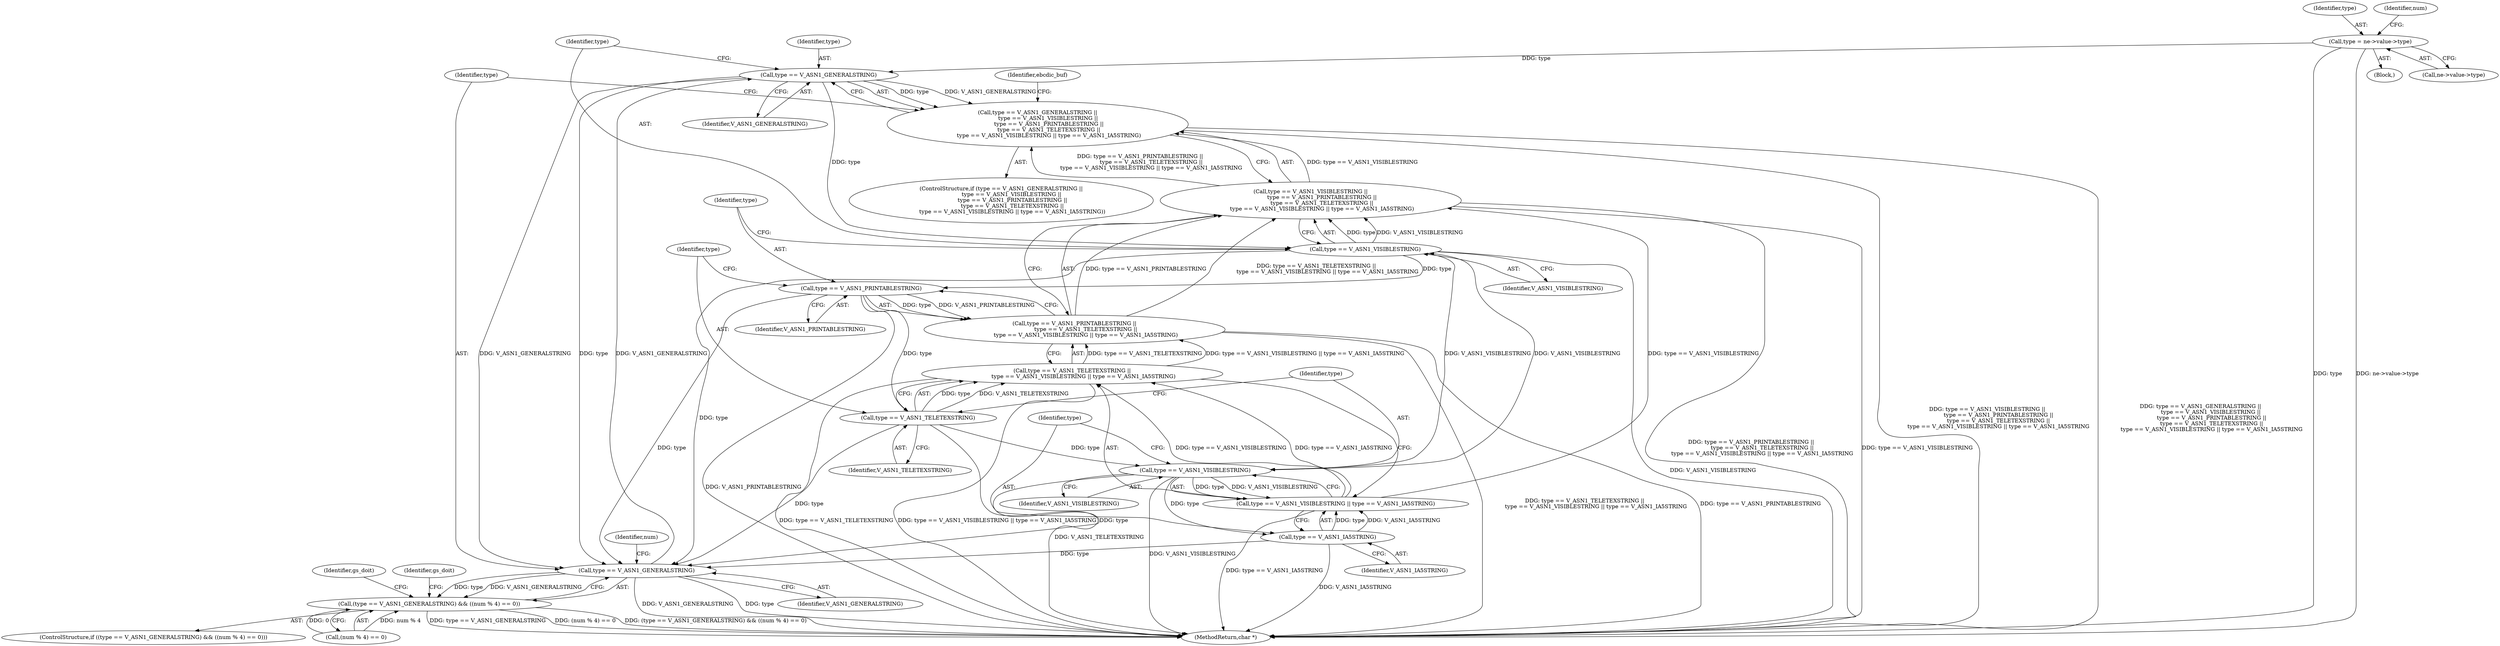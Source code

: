 digraph "0_openssl_2919516136a4227d9e6d8f2fe66ef976aaf8c561@pointer" {
"1000251" [label="(Call,type = ne->value->type)"];
"1000283" [label="(Call,type == V_ASN1_GENERALSTRING)"];
"1000282" [label="(Call,type == V_ASN1_GENERALSTRING ||\n            type == V_ASN1_VISIBLESTRING ||\n             type == V_ASN1_PRINTABLESTRING ||\n             type == V_ASN1_TELETEXSTRING ||\n             type == V_ASN1_VISIBLESTRING || type == V_ASN1_IA5STRING)"];
"1000287" [label="(Call,type == V_ASN1_VISIBLESTRING)"];
"1000286" [label="(Call,type == V_ASN1_VISIBLESTRING ||\n             type == V_ASN1_PRINTABLESTRING ||\n             type == V_ASN1_TELETEXSTRING ||\n             type == V_ASN1_VISIBLESTRING || type == V_ASN1_IA5STRING)"];
"1000291" [label="(Call,type == V_ASN1_PRINTABLESTRING)"];
"1000290" [label="(Call,type == V_ASN1_PRINTABLESTRING ||\n             type == V_ASN1_TELETEXSTRING ||\n             type == V_ASN1_VISIBLESTRING || type == V_ASN1_IA5STRING)"];
"1000295" [label="(Call,type == V_ASN1_TELETEXSTRING)"];
"1000294" [label="(Call,type == V_ASN1_TELETEXSTRING ||\n             type == V_ASN1_VISIBLESTRING || type == V_ASN1_IA5STRING)"];
"1000299" [label="(Call,type == V_ASN1_VISIBLESTRING)"];
"1000298" [label="(Call,type == V_ASN1_VISIBLESTRING || type == V_ASN1_IA5STRING)"];
"1000302" [label="(Call,type == V_ASN1_IA5STRING)"];
"1000322" [label="(Call,type == V_ASN1_GENERALSTRING)"];
"1000321" [label="(Call,(type == V_ASN1_GENERALSTRING) && ((num % 4) == 0))"];
"1000284" [label="(Identifier,type)"];
"1000292" [label="(Identifier,type)"];
"1000283" [label="(Call,type == V_ASN1_GENERALSTRING)"];
"1000296" [label="(Identifier,type)"];
"1000327" [label="(Identifier,num)"];
"1000298" [label="(Call,type == V_ASN1_VISIBLESTRING || type == V_ASN1_IA5STRING)"];
"1000281" [label="(ControlStructure,if (type == V_ASN1_GENERALSTRING ||\n            type == V_ASN1_VISIBLESTRING ||\n             type == V_ASN1_PRINTABLESTRING ||\n             type == V_ASN1_TELETEXSTRING ||\n             type == V_ASN1_VISIBLESTRING || type == V_ASN1_IA5STRING))"];
"1000300" [label="(Identifier,type)"];
"1000291" [label="(Call,type == V_ASN1_PRINTABLESTRING)"];
"1000252" [label="(Identifier,type)"];
"1000324" [label="(Identifier,V_ASN1_GENERALSTRING)"];
"1000323" [label="(Identifier,type)"];
"1000663" [label="(MethodReturn,char *)"];
"1000297" [label="(Identifier,V_ASN1_TELETEXSTRING)"];
"1000287" [label="(Call,type == V_ASN1_VISIBLESTRING)"];
"1000325" [label="(Call,(num % 4) == 0)"];
"1000285" [label="(Identifier,V_ASN1_GENERALSTRING)"];
"1000251" [label="(Call,type = ne->value->type)"];
"1000322" [label="(Call,type == V_ASN1_GENERALSTRING)"];
"1000301" [label="(Identifier,V_ASN1_VISIBLESTRING)"];
"1000422" [label="(Identifier,gs_doit)"];
"1000282" [label="(Call,type == V_ASN1_GENERALSTRING ||\n            type == V_ASN1_VISIBLESTRING ||\n             type == V_ASN1_PRINTABLESTRING ||\n             type == V_ASN1_TELETEXSTRING ||\n             type == V_ASN1_VISIBLESTRING || type == V_ASN1_IA5STRING)"];
"1000294" [label="(Call,type == V_ASN1_TELETEXSTRING ||\n             type == V_ASN1_VISIBLESTRING || type == V_ASN1_IA5STRING)"];
"1000293" [label="(Identifier,V_ASN1_PRINTABLESTRING)"];
"1000288" [label="(Identifier,type)"];
"1000307" [label="(Identifier,ebcdic_buf)"];
"1000253" [label="(Call,ne->value->type)"];
"1000304" [label="(Identifier,V_ASN1_IA5STRING)"];
"1000333" [label="(Identifier,gs_doit)"];
"1000211" [label="(Block,)"];
"1000303" [label="(Identifier,type)"];
"1000289" [label="(Identifier,V_ASN1_VISIBLESTRING)"];
"1000320" [label="(ControlStructure,if ((type == V_ASN1_GENERALSTRING) && ((num % 4) == 0)))"];
"1000259" [label="(Identifier,num)"];
"1000299" [label="(Call,type == V_ASN1_VISIBLESTRING)"];
"1000321" [label="(Call,(type == V_ASN1_GENERALSTRING) && ((num % 4) == 0))"];
"1000302" [label="(Call,type == V_ASN1_IA5STRING)"];
"1000295" [label="(Call,type == V_ASN1_TELETEXSTRING)"];
"1000290" [label="(Call,type == V_ASN1_PRINTABLESTRING ||\n             type == V_ASN1_TELETEXSTRING ||\n             type == V_ASN1_VISIBLESTRING || type == V_ASN1_IA5STRING)"];
"1000286" [label="(Call,type == V_ASN1_VISIBLESTRING ||\n             type == V_ASN1_PRINTABLESTRING ||\n             type == V_ASN1_TELETEXSTRING ||\n             type == V_ASN1_VISIBLESTRING || type == V_ASN1_IA5STRING)"];
"1000251" -> "1000211"  [label="AST: "];
"1000251" -> "1000253"  [label="CFG: "];
"1000252" -> "1000251"  [label="AST: "];
"1000253" -> "1000251"  [label="AST: "];
"1000259" -> "1000251"  [label="CFG: "];
"1000251" -> "1000663"  [label="DDG: ne->value->type"];
"1000251" -> "1000663"  [label="DDG: type"];
"1000251" -> "1000283"  [label="DDG: type"];
"1000283" -> "1000282"  [label="AST: "];
"1000283" -> "1000285"  [label="CFG: "];
"1000284" -> "1000283"  [label="AST: "];
"1000285" -> "1000283"  [label="AST: "];
"1000288" -> "1000283"  [label="CFG: "];
"1000282" -> "1000283"  [label="CFG: "];
"1000283" -> "1000282"  [label="DDG: type"];
"1000283" -> "1000282"  [label="DDG: V_ASN1_GENERALSTRING"];
"1000322" -> "1000283"  [label="DDG: V_ASN1_GENERALSTRING"];
"1000283" -> "1000287"  [label="DDG: type"];
"1000283" -> "1000322"  [label="DDG: type"];
"1000283" -> "1000322"  [label="DDG: V_ASN1_GENERALSTRING"];
"1000282" -> "1000281"  [label="AST: "];
"1000282" -> "1000286"  [label="CFG: "];
"1000286" -> "1000282"  [label="AST: "];
"1000307" -> "1000282"  [label="CFG: "];
"1000323" -> "1000282"  [label="CFG: "];
"1000282" -> "1000663"  [label="DDG: type == V_ASN1_VISIBLESTRING ||\n             type == V_ASN1_PRINTABLESTRING ||\n             type == V_ASN1_TELETEXSTRING ||\n             type == V_ASN1_VISIBLESTRING || type == V_ASN1_IA5STRING"];
"1000282" -> "1000663"  [label="DDG: type == V_ASN1_GENERALSTRING ||\n            type == V_ASN1_VISIBLESTRING ||\n             type == V_ASN1_PRINTABLESTRING ||\n             type == V_ASN1_TELETEXSTRING ||\n             type == V_ASN1_VISIBLESTRING || type == V_ASN1_IA5STRING"];
"1000286" -> "1000282"  [label="DDG: type == V_ASN1_VISIBLESTRING"];
"1000286" -> "1000282"  [label="DDG: type == V_ASN1_PRINTABLESTRING ||\n             type == V_ASN1_TELETEXSTRING ||\n             type == V_ASN1_VISIBLESTRING || type == V_ASN1_IA5STRING"];
"1000287" -> "1000286"  [label="AST: "];
"1000287" -> "1000289"  [label="CFG: "];
"1000288" -> "1000287"  [label="AST: "];
"1000289" -> "1000287"  [label="AST: "];
"1000292" -> "1000287"  [label="CFG: "];
"1000286" -> "1000287"  [label="CFG: "];
"1000287" -> "1000663"  [label="DDG: V_ASN1_VISIBLESTRING"];
"1000287" -> "1000286"  [label="DDG: type"];
"1000287" -> "1000286"  [label="DDG: V_ASN1_VISIBLESTRING"];
"1000299" -> "1000287"  [label="DDG: V_ASN1_VISIBLESTRING"];
"1000287" -> "1000291"  [label="DDG: type"];
"1000287" -> "1000299"  [label="DDG: V_ASN1_VISIBLESTRING"];
"1000287" -> "1000322"  [label="DDG: type"];
"1000286" -> "1000290"  [label="CFG: "];
"1000290" -> "1000286"  [label="AST: "];
"1000286" -> "1000663"  [label="DDG: type == V_ASN1_PRINTABLESTRING ||\n             type == V_ASN1_TELETEXSTRING ||\n             type == V_ASN1_VISIBLESTRING || type == V_ASN1_IA5STRING"];
"1000286" -> "1000663"  [label="DDG: type == V_ASN1_VISIBLESTRING"];
"1000298" -> "1000286"  [label="DDG: type == V_ASN1_VISIBLESTRING"];
"1000290" -> "1000286"  [label="DDG: type == V_ASN1_PRINTABLESTRING"];
"1000290" -> "1000286"  [label="DDG: type == V_ASN1_TELETEXSTRING ||\n             type == V_ASN1_VISIBLESTRING || type == V_ASN1_IA5STRING"];
"1000291" -> "1000290"  [label="AST: "];
"1000291" -> "1000293"  [label="CFG: "];
"1000292" -> "1000291"  [label="AST: "];
"1000293" -> "1000291"  [label="AST: "];
"1000296" -> "1000291"  [label="CFG: "];
"1000290" -> "1000291"  [label="CFG: "];
"1000291" -> "1000663"  [label="DDG: V_ASN1_PRINTABLESTRING"];
"1000291" -> "1000290"  [label="DDG: type"];
"1000291" -> "1000290"  [label="DDG: V_ASN1_PRINTABLESTRING"];
"1000291" -> "1000295"  [label="DDG: type"];
"1000291" -> "1000322"  [label="DDG: type"];
"1000290" -> "1000294"  [label="CFG: "];
"1000294" -> "1000290"  [label="AST: "];
"1000290" -> "1000663"  [label="DDG: type == V_ASN1_PRINTABLESTRING"];
"1000290" -> "1000663"  [label="DDG: type == V_ASN1_TELETEXSTRING ||\n             type == V_ASN1_VISIBLESTRING || type == V_ASN1_IA5STRING"];
"1000294" -> "1000290"  [label="DDG: type == V_ASN1_TELETEXSTRING"];
"1000294" -> "1000290"  [label="DDG: type == V_ASN1_VISIBLESTRING || type == V_ASN1_IA5STRING"];
"1000295" -> "1000294"  [label="AST: "];
"1000295" -> "1000297"  [label="CFG: "];
"1000296" -> "1000295"  [label="AST: "];
"1000297" -> "1000295"  [label="AST: "];
"1000300" -> "1000295"  [label="CFG: "];
"1000294" -> "1000295"  [label="CFG: "];
"1000295" -> "1000663"  [label="DDG: V_ASN1_TELETEXSTRING"];
"1000295" -> "1000294"  [label="DDG: type"];
"1000295" -> "1000294"  [label="DDG: V_ASN1_TELETEXSTRING"];
"1000295" -> "1000299"  [label="DDG: type"];
"1000295" -> "1000322"  [label="DDG: type"];
"1000294" -> "1000298"  [label="CFG: "];
"1000298" -> "1000294"  [label="AST: "];
"1000294" -> "1000663"  [label="DDG: type == V_ASN1_VISIBLESTRING || type == V_ASN1_IA5STRING"];
"1000294" -> "1000663"  [label="DDG: type == V_ASN1_TELETEXSTRING"];
"1000298" -> "1000294"  [label="DDG: type == V_ASN1_VISIBLESTRING"];
"1000298" -> "1000294"  [label="DDG: type == V_ASN1_IA5STRING"];
"1000299" -> "1000298"  [label="AST: "];
"1000299" -> "1000301"  [label="CFG: "];
"1000300" -> "1000299"  [label="AST: "];
"1000301" -> "1000299"  [label="AST: "];
"1000303" -> "1000299"  [label="CFG: "];
"1000298" -> "1000299"  [label="CFG: "];
"1000299" -> "1000663"  [label="DDG: V_ASN1_VISIBLESTRING"];
"1000299" -> "1000298"  [label="DDG: type"];
"1000299" -> "1000298"  [label="DDG: V_ASN1_VISIBLESTRING"];
"1000299" -> "1000302"  [label="DDG: type"];
"1000299" -> "1000322"  [label="DDG: type"];
"1000298" -> "1000302"  [label="CFG: "];
"1000302" -> "1000298"  [label="AST: "];
"1000298" -> "1000663"  [label="DDG: type == V_ASN1_IA5STRING"];
"1000302" -> "1000298"  [label="DDG: type"];
"1000302" -> "1000298"  [label="DDG: V_ASN1_IA5STRING"];
"1000302" -> "1000304"  [label="CFG: "];
"1000303" -> "1000302"  [label="AST: "];
"1000304" -> "1000302"  [label="AST: "];
"1000302" -> "1000663"  [label="DDG: V_ASN1_IA5STRING"];
"1000302" -> "1000322"  [label="DDG: type"];
"1000322" -> "1000321"  [label="AST: "];
"1000322" -> "1000324"  [label="CFG: "];
"1000323" -> "1000322"  [label="AST: "];
"1000324" -> "1000322"  [label="AST: "];
"1000327" -> "1000322"  [label="CFG: "];
"1000321" -> "1000322"  [label="CFG: "];
"1000322" -> "1000663"  [label="DDG: V_ASN1_GENERALSTRING"];
"1000322" -> "1000663"  [label="DDG: type"];
"1000322" -> "1000321"  [label="DDG: type"];
"1000322" -> "1000321"  [label="DDG: V_ASN1_GENERALSTRING"];
"1000321" -> "1000320"  [label="AST: "];
"1000321" -> "1000325"  [label="CFG: "];
"1000325" -> "1000321"  [label="AST: "];
"1000333" -> "1000321"  [label="CFG: "];
"1000422" -> "1000321"  [label="CFG: "];
"1000321" -> "1000663"  [label="DDG: type == V_ASN1_GENERALSTRING"];
"1000321" -> "1000663"  [label="DDG: (num % 4) == 0"];
"1000321" -> "1000663"  [label="DDG: (type == V_ASN1_GENERALSTRING) && ((num % 4) == 0)"];
"1000325" -> "1000321"  [label="DDG: num % 4"];
"1000325" -> "1000321"  [label="DDG: 0"];
}
